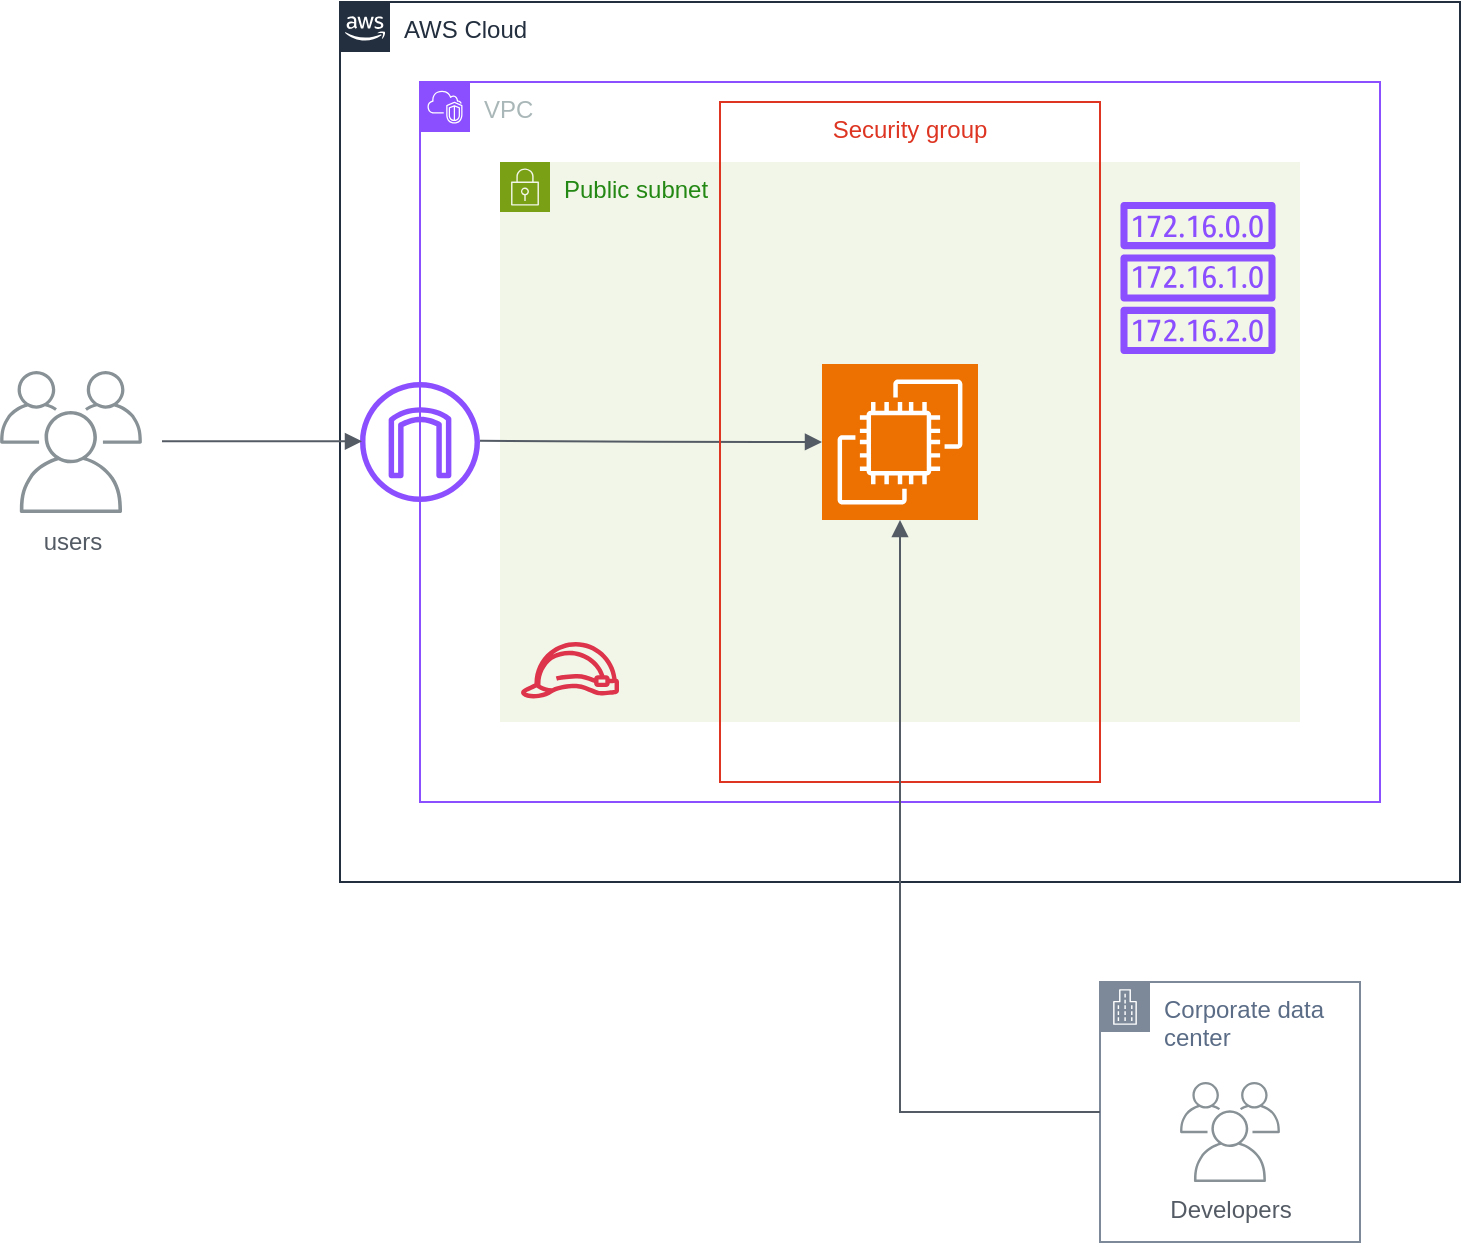 <mxfile version="22.1.18" type="device">
  <diagram name="ページ1" id="mnPL-wJ1XfXDH14uQYT9">
    <mxGraphModel dx="1231" dy="364" grid="1" gridSize="10" guides="1" tooltips="1" connect="1" arrows="1" fold="1" page="1" pageScale="1" pageWidth="827" pageHeight="1169" math="0" shadow="0">
      <root>
        <mxCell id="0" />
        <mxCell id="1" parent="0" />
        <mxCell id="9SZ4IUXA4r9wMpmDnjR2-1" value="AWS Cloud" style="points=[[0,0],[0.25,0],[0.5,0],[0.75,0],[1,0],[1,0.25],[1,0.5],[1,0.75],[1,1],[0.75,1],[0.5,1],[0.25,1],[0,1],[0,0.75],[0,0.5],[0,0.25]];outlineConnect=0;gradientColor=none;html=1;whiteSpace=wrap;fontSize=12;fontStyle=0;container=1;pointerEvents=0;collapsible=0;recursiveResize=0;shape=mxgraph.aws4.group;grIcon=mxgraph.aws4.group_aws_cloud_alt;strokeColor=#232F3E;fillColor=none;verticalAlign=top;align=left;spacingLeft=30;fontColor=#232F3E;dashed=0;" vertex="1" parent="1">
          <mxGeometry x="40" y="40" width="560" height="440" as="geometry" />
        </mxCell>
        <mxCell id="9SZ4IUXA4r9wMpmDnjR2-2" value="VPC" style="points=[[0,0],[0.25,0],[0.5,0],[0.75,0],[1,0],[1,0.25],[1,0.5],[1,0.75],[1,1],[0.75,1],[0.5,1],[0.25,1],[0,1],[0,0.75],[0,0.5],[0,0.25]];outlineConnect=0;gradientColor=none;html=1;whiteSpace=wrap;fontSize=12;fontStyle=0;container=1;pointerEvents=0;collapsible=0;recursiveResize=0;shape=mxgraph.aws4.group;grIcon=mxgraph.aws4.group_vpc2;strokeColor=#8C4FFF;fillColor=none;verticalAlign=top;align=left;spacingLeft=30;fontColor=#AAB7B8;dashed=0;" vertex="1" parent="9SZ4IUXA4r9wMpmDnjR2-1">
          <mxGeometry x="40" y="40" width="480" height="360" as="geometry" />
        </mxCell>
        <mxCell id="9SZ4IUXA4r9wMpmDnjR2-4" value="" style="sketch=0;outlineConnect=0;fontColor=#232F3E;gradientColor=none;fillColor=#8C4FFF;strokeColor=none;dashed=0;verticalLabelPosition=bottom;verticalAlign=top;align=center;html=1;fontSize=12;fontStyle=0;aspect=fixed;pointerEvents=1;shape=mxgraph.aws4.internet_gateway;" vertex="1" parent="9SZ4IUXA4r9wMpmDnjR2-2">
          <mxGeometry x="-30" y="150" width="60" height="60" as="geometry" />
        </mxCell>
        <mxCell id="9SZ4IUXA4r9wMpmDnjR2-3" value="Public subnet" style="points=[[0,0],[0.25,0],[0.5,0],[0.75,0],[1,0],[1,0.25],[1,0.5],[1,0.75],[1,1],[0.75,1],[0.5,1],[0.25,1],[0,1],[0,0.75],[0,0.5],[0,0.25]];outlineConnect=0;gradientColor=none;html=1;whiteSpace=wrap;fontSize=12;fontStyle=0;container=1;pointerEvents=0;collapsible=0;recursiveResize=0;shape=mxgraph.aws4.group;grIcon=mxgraph.aws4.group_security_group;grStroke=0;strokeColor=#7AA116;fillColor=#F2F6E8;verticalAlign=top;align=left;spacingLeft=30;fontColor=#248814;dashed=0;" vertex="1" parent="1">
          <mxGeometry x="120" y="120" width="400" height="280" as="geometry" />
        </mxCell>
        <mxCell id="9SZ4IUXA4r9wMpmDnjR2-5" value="" style="sketch=0;outlineConnect=0;fontColor=#232F3E;gradientColor=none;fillColor=#8C4FFF;strokeColor=none;dashed=0;verticalLabelPosition=bottom;verticalAlign=top;align=center;html=1;fontSize=12;fontStyle=0;aspect=fixed;pointerEvents=1;shape=mxgraph.aws4.route_table;" vertex="1" parent="9SZ4IUXA4r9wMpmDnjR2-3">
          <mxGeometry x="310" y="20" width="78" height="76" as="geometry" />
        </mxCell>
        <mxCell id="9SZ4IUXA4r9wMpmDnjR2-8" value="" style="edgeStyle=orthogonalEdgeStyle;html=1;endArrow=block;elbow=vertical;startArrow=none;endFill=1;strokeColor=#545B64;rounded=0;entryX=0;entryY=0.5;entryDx=0;entryDy=0;entryPerimeter=0;" edge="1" parent="9SZ4IUXA4r9wMpmDnjR2-3" target="9SZ4IUXA4r9wMpmDnjR2-7">
          <mxGeometry width="100" relative="1" as="geometry">
            <mxPoint x="-10" y="139.38" as="sourcePoint" />
            <mxPoint x="90" y="139.38" as="targetPoint" />
          </mxGeometry>
        </mxCell>
        <mxCell id="9SZ4IUXA4r9wMpmDnjR2-15" value="" style="sketch=0;outlineConnect=0;fontColor=#232F3E;gradientColor=none;fillColor=#DD344C;strokeColor=none;dashed=0;verticalLabelPosition=bottom;verticalAlign=top;align=center;html=1;fontSize=12;fontStyle=0;aspect=fixed;pointerEvents=1;shape=mxgraph.aws4.role;" vertex="1" parent="9SZ4IUXA4r9wMpmDnjR2-3">
          <mxGeometry x="10" y="240" width="50" height="28.21" as="geometry" />
        </mxCell>
        <mxCell id="9SZ4IUXA4r9wMpmDnjR2-6" value="Security group" style="fillColor=none;strokeColor=#DD3522;verticalAlign=top;fontStyle=0;fontColor=#DD3522;whiteSpace=wrap;html=1;" vertex="1" parent="1">
          <mxGeometry x="230" y="90" width="190" height="340" as="geometry" />
        </mxCell>
        <mxCell id="9SZ4IUXA4r9wMpmDnjR2-7" value="" style="sketch=0;points=[[0,0,0],[0.25,0,0],[0.5,0,0],[0.75,0,0],[1,0,0],[0,1,0],[0.25,1,0],[0.5,1,0],[0.75,1,0],[1,1,0],[0,0.25,0],[0,0.5,0],[0,0.75,0],[1,0.25,0],[1,0.5,0],[1,0.75,0]];outlineConnect=0;fontColor=#232F3E;fillColor=#ED7100;strokeColor=#ffffff;dashed=0;verticalLabelPosition=bottom;verticalAlign=top;align=center;html=1;fontSize=12;fontStyle=0;aspect=fixed;shape=mxgraph.aws4.resourceIcon;resIcon=mxgraph.aws4.ec2;" vertex="1" parent="1">
          <mxGeometry x="281" y="221" width="78" height="78" as="geometry" />
        </mxCell>
        <mxCell id="9SZ4IUXA4r9wMpmDnjR2-9" value="Corporate data center" style="points=[[0,0],[0.25,0],[0.5,0],[0.75,0],[1,0],[1,0.25],[1,0.5],[1,0.75],[1,1],[0.75,1],[0.5,1],[0.25,1],[0,1],[0,0.75],[0,0.5],[0,0.25]];outlineConnect=0;gradientColor=none;html=1;whiteSpace=wrap;fontSize=12;fontStyle=0;container=1;pointerEvents=0;collapsible=0;recursiveResize=0;shape=mxgraph.aws4.group;grIcon=mxgraph.aws4.group_corporate_data_center;strokeColor=#7D8998;fillColor=none;verticalAlign=top;align=left;spacingLeft=30;fontColor=#5A6C86;dashed=0;" vertex="1" parent="1">
          <mxGeometry x="420" y="530" width="130" height="130" as="geometry" />
        </mxCell>
        <mxCell id="9SZ4IUXA4r9wMpmDnjR2-16" value="Developers" style="sketch=0;outlineConnect=0;gradientColor=none;fontColor=#545B64;strokeColor=none;fillColor=#879196;dashed=0;verticalLabelPosition=bottom;verticalAlign=top;align=center;html=1;fontSize=12;fontStyle=0;aspect=fixed;shape=mxgraph.aws4.illustration_users;pointerEvents=1" vertex="1" parent="9SZ4IUXA4r9wMpmDnjR2-9">
          <mxGeometry x="40" y="50" width="50" height="50" as="geometry" />
        </mxCell>
        <mxCell id="9SZ4IUXA4r9wMpmDnjR2-10" value="" style="edgeStyle=orthogonalEdgeStyle;html=1;endArrow=block;elbow=vertical;startArrow=none;endFill=1;strokeColor=#545B64;rounded=0;entryX=0.5;entryY=1;entryDx=0;entryDy=0;entryPerimeter=0;exitX=0;exitY=0.5;exitDx=0;exitDy=0;" edge="1" parent="1" source="9SZ4IUXA4r9wMpmDnjR2-9" target="9SZ4IUXA4r9wMpmDnjR2-7">
          <mxGeometry width="100" relative="1" as="geometry">
            <mxPoint x="320" y="610" as="sourcePoint" />
            <mxPoint x="319.38" y="320" as="targetPoint" />
            <Array as="points">
              <mxPoint x="320" y="595" />
            </Array>
          </mxGeometry>
        </mxCell>
        <mxCell id="9SZ4IUXA4r9wMpmDnjR2-11" value="users" style="sketch=0;outlineConnect=0;gradientColor=none;fontColor=#545B64;strokeColor=none;fillColor=#879196;dashed=0;verticalLabelPosition=bottom;verticalAlign=top;align=center;html=1;fontSize=12;fontStyle=0;aspect=fixed;shape=mxgraph.aws4.illustration_users;pointerEvents=1" vertex="1" parent="1">
          <mxGeometry x="-130" y="224.5" width="71" height="71" as="geometry" />
        </mxCell>
        <mxCell id="9SZ4IUXA4r9wMpmDnjR2-13" value="" style="edgeStyle=orthogonalEdgeStyle;html=1;endArrow=block;elbow=vertical;startArrow=none;endFill=1;strokeColor=#545B64;rounded=0;" edge="1" parent="1">
          <mxGeometry width="100" relative="1" as="geometry">
            <mxPoint x="-49" y="259.64" as="sourcePoint" />
            <mxPoint x="51" y="259.64" as="targetPoint" />
          </mxGeometry>
        </mxCell>
      </root>
    </mxGraphModel>
  </diagram>
</mxfile>
